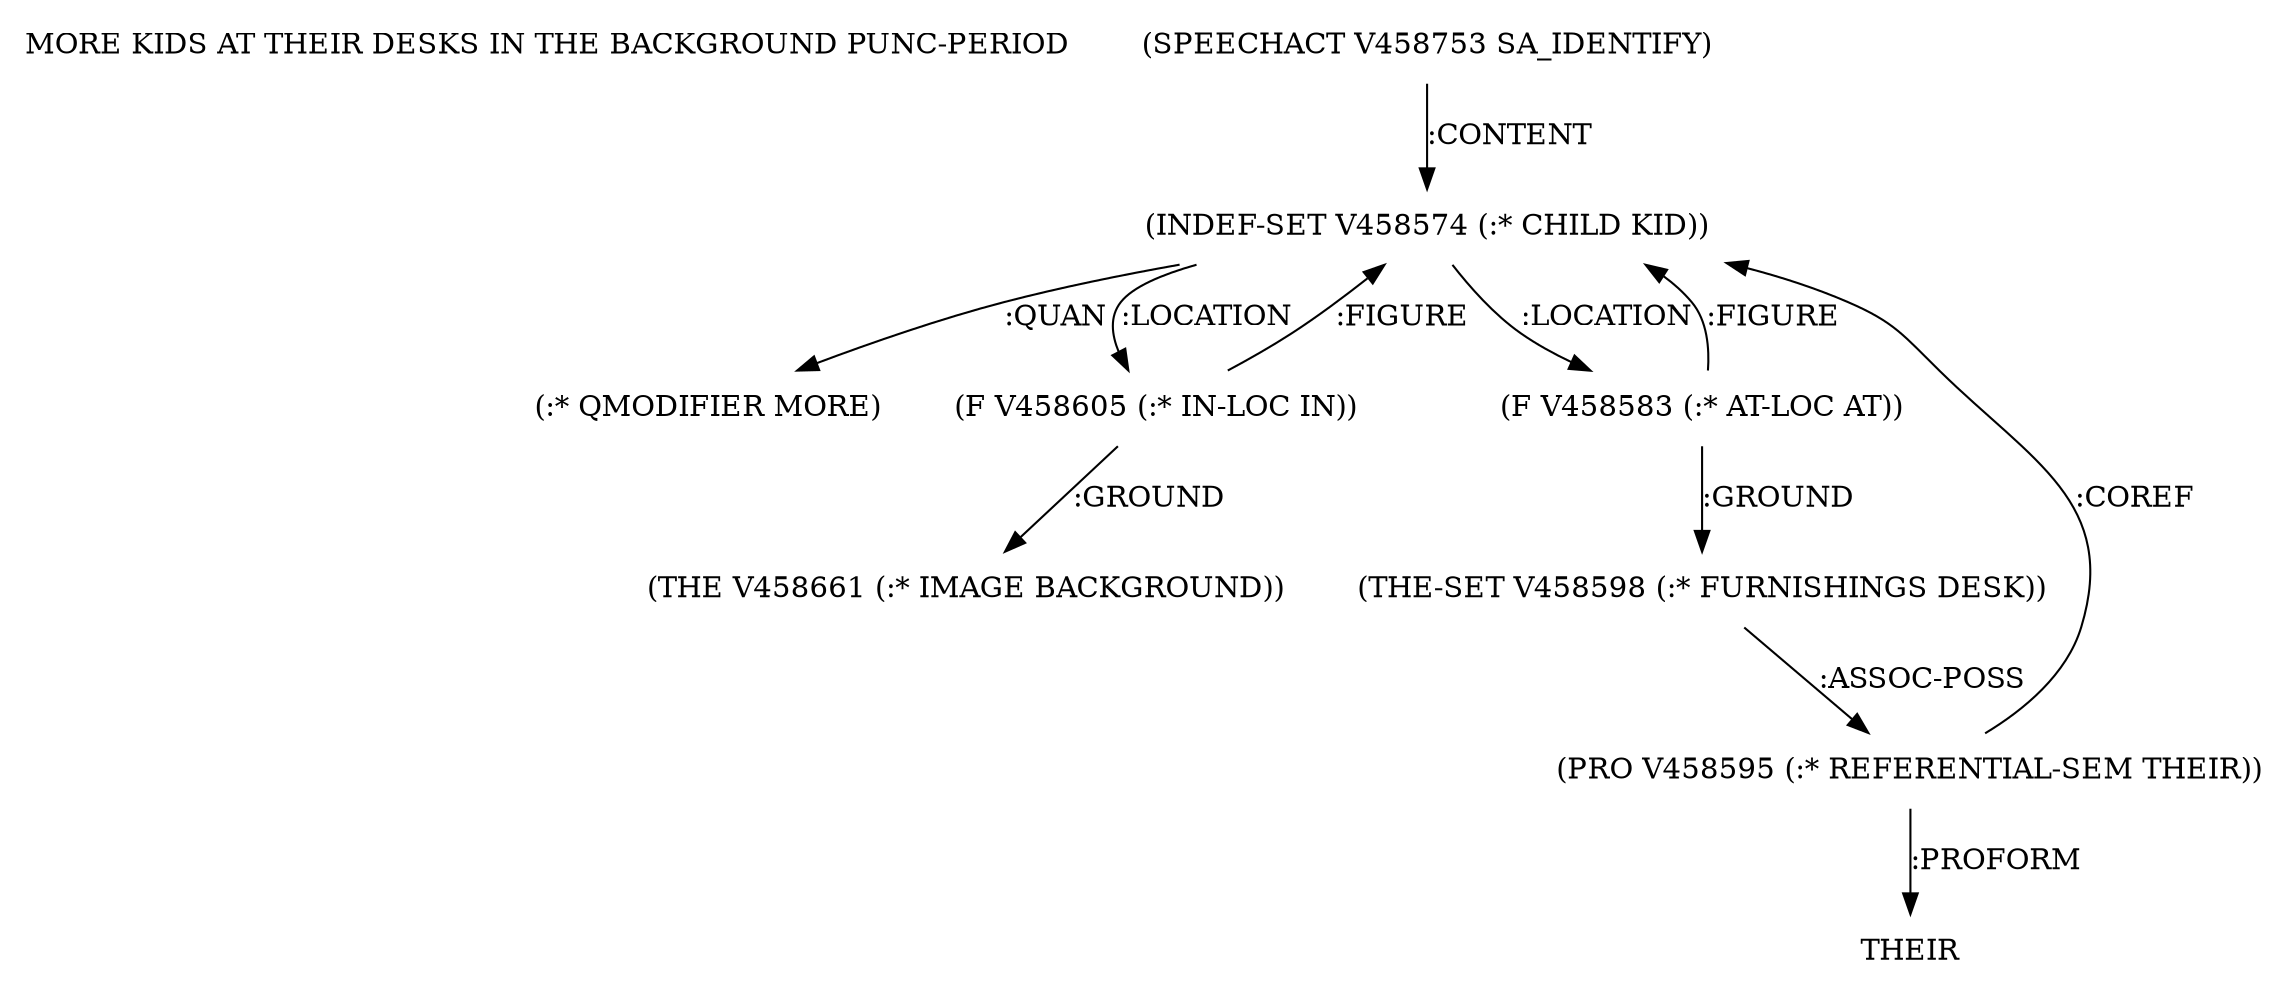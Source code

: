 digraph Terms {
  node [shape=none]
  "MORE KIDS AT THEIR DESKS IN THE BACKGROUND PUNC-PERIOD"
  "V458753" [label="(SPEECHACT V458753 SA_IDENTIFY)"]
  "V458753" -> "V458574" [label=":CONTENT"]
  "V458574" [label="(INDEF-SET V458574 (:* CHILD KID))"]
  "V458574" -> "NT459193" [label=":QUAN"]
  "NT459193" [label="(:* QMODIFIER MORE)"]
  "V458574" -> "V458605" [label=":LOCATION"]
  "V458574" -> "V458583" [label=":LOCATION"]
  "V458583" [label="(F V458583 (:* AT-LOC AT))"]
  "V458583" -> "V458598" [label=":GROUND"]
  "V458583" -> "V458574" [label=":FIGURE"]
  "V458598" [label="(THE-SET V458598 (:* FURNISHINGS DESK))"]
  "V458598" -> "V458595" [label=":ASSOC-POSS"]
  "V458595" [label="(PRO V458595 (:* REFERENTIAL-SEM THEIR))"]
  "V458595" -> "NT459194" [label=":PROFORM"]
  "NT459194" [label="THEIR"]
  "V458595" -> "V458574" [label=":COREF"]
  "V458605" [label="(F V458605 (:* IN-LOC IN))"]
  "V458605" -> "V458661" [label=":GROUND"]
  "V458605" -> "V458574" [label=":FIGURE"]
  "V458661" [label="(THE V458661 (:* IMAGE BACKGROUND))"]
}

